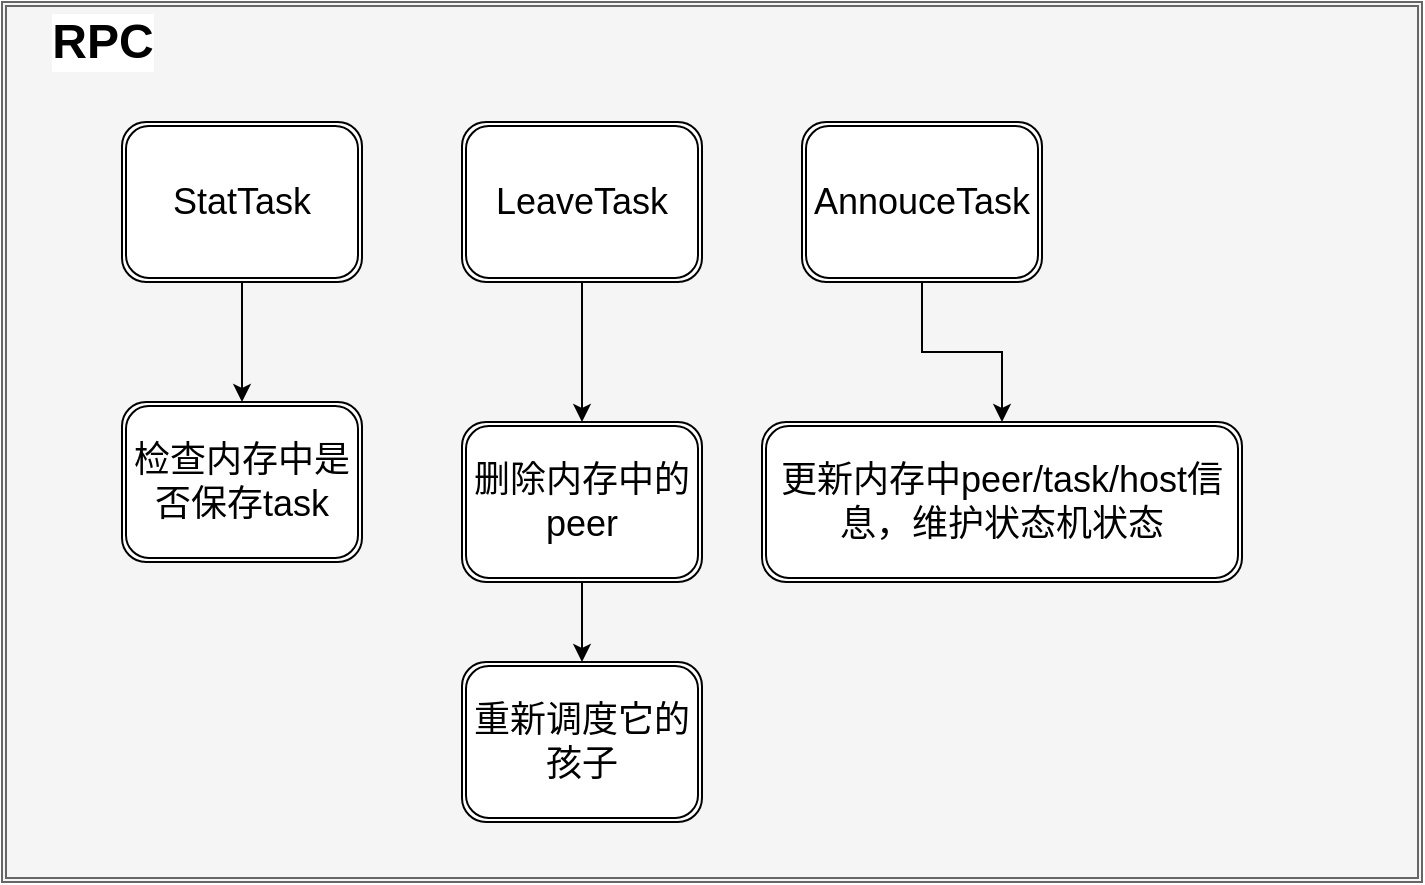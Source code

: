 <mxfile version="20.1.3" type="github">
  <diagram id="HB-ddc2gaKGzPNrlTMqs" name="第 1 页">
    <mxGraphModel dx="1426" dy="825" grid="1" gridSize="10" guides="1" tooltips="1" connect="1" arrows="1" fold="1" page="1" pageScale="1" pageWidth="827" pageHeight="1169" math="0" shadow="0">
      <root>
        <mxCell id="0" />
        <mxCell id="1" parent="0" />
        <mxCell id="W_qfXs-O6V0qeeO_jheQ-1" value="" style="shape=ext;double=1;rounded=0;whiteSpace=wrap;html=1;labelBackgroundColor=#FFFFFF;fontFamily=Helvetica;fontSize=18;fontColor=#333333;fillColor=#f5f5f5;strokeColor=#666666;" vertex="1" parent="1">
          <mxGeometry x="10" y="10" width="710" height="440" as="geometry" />
        </mxCell>
        <mxCell id="W_qfXs-O6V0qeeO_jheQ-2" value="RPC" style="text;strokeColor=none;fillColor=none;html=1;fontSize=24;fontStyle=1;verticalAlign=middle;align=center;labelBackgroundColor=#FFFFFF;fontFamily=Helvetica;fontColor=#000000;" vertex="1" parent="1">
          <mxGeometry x="10" y="10" width="100" height="40" as="geometry" />
        </mxCell>
        <mxCell id="W_qfXs-O6V0qeeO_jheQ-7" style="edgeStyle=orthogonalEdgeStyle;rounded=0;orthogonalLoop=1;jettySize=auto;html=1;exitX=0.5;exitY=1;exitDx=0;exitDy=0;fontFamily=Helvetica;fontSize=18;fontColor=#000000;" edge="1" parent="1" source="W_qfXs-O6V0qeeO_jheQ-3" target="W_qfXs-O6V0qeeO_jheQ-6">
          <mxGeometry relative="1" as="geometry" />
        </mxCell>
        <mxCell id="W_qfXs-O6V0qeeO_jheQ-3" value="StatTask" style="shape=ext;double=1;rounded=1;whiteSpace=wrap;html=1;labelBackgroundColor=#FFFFFF;fontFamily=Helvetica;fontSize=18;fontColor=#000000;" vertex="1" parent="1">
          <mxGeometry x="70" y="70" width="120" height="80" as="geometry" />
        </mxCell>
        <mxCell id="W_qfXs-O6V0qeeO_jheQ-10" style="edgeStyle=orthogonalEdgeStyle;rounded=0;orthogonalLoop=1;jettySize=auto;html=1;exitX=0.5;exitY=1;exitDx=0;exitDy=0;fontFamily=Helvetica;fontSize=18;fontColor=#000000;" edge="1" parent="1" source="W_qfXs-O6V0qeeO_jheQ-4" target="W_qfXs-O6V0qeeO_jheQ-8">
          <mxGeometry relative="1" as="geometry" />
        </mxCell>
        <mxCell id="W_qfXs-O6V0qeeO_jheQ-4" value="LeaveTask" style="shape=ext;double=1;rounded=1;whiteSpace=wrap;html=1;labelBackgroundColor=#FFFFFF;fontFamily=Helvetica;fontSize=18;fontColor=#000000;" vertex="1" parent="1">
          <mxGeometry x="240" y="70" width="120" height="80" as="geometry" />
        </mxCell>
        <mxCell id="W_qfXs-O6V0qeeO_jheQ-14" style="edgeStyle=orthogonalEdgeStyle;rounded=0;orthogonalLoop=1;jettySize=auto;html=1;exitX=0.5;exitY=1;exitDx=0;exitDy=0;fontFamily=Helvetica;fontSize=18;fontColor=#000000;" edge="1" parent="1" source="W_qfXs-O6V0qeeO_jheQ-5" target="W_qfXs-O6V0qeeO_jheQ-12">
          <mxGeometry relative="1" as="geometry" />
        </mxCell>
        <mxCell id="W_qfXs-O6V0qeeO_jheQ-5" value="AnnouceTask" style="shape=ext;double=1;rounded=1;whiteSpace=wrap;html=1;labelBackgroundColor=#FFFFFF;fontFamily=Helvetica;fontSize=18;fontColor=#000000;" vertex="1" parent="1">
          <mxGeometry x="410" y="70" width="120" height="80" as="geometry" />
        </mxCell>
        <mxCell id="W_qfXs-O6V0qeeO_jheQ-6" value="检查内存中是否保存task" style="shape=ext;double=1;rounded=1;whiteSpace=wrap;html=1;labelBackgroundColor=#FFFFFF;fontFamily=Helvetica;fontSize=18;fontColor=#000000;" vertex="1" parent="1">
          <mxGeometry x="70" y="210" width="120" height="80" as="geometry" />
        </mxCell>
        <mxCell id="W_qfXs-O6V0qeeO_jheQ-11" style="edgeStyle=orthogonalEdgeStyle;rounded=0;orthogonalLoop=1;jettySize=auto;html=1;exitX=0.5;exitY=1;exitDx=0;exitDy=0;entryX=0.5;entryY=0;entryDx=0;entryDy=0;fontFamily=Helvetica;fontSize=18;fontColor=#000000;" edge="1" parent="1" source="W_qfXs-O6V0qeeO_jheQ-8" target="W_qfXs-O6V0qeeO_jheQ-9">
          <mxGeometry relative="1" as="geometry" />
        </mxCell>
        <mxCell id="W_qfXs-O6V0qeeO_jheQ-8" value="删除内存中的peer" style="shape=ext;double=1;rounded=1;whiteSpace=wrap;html=1;labelBackgroundColor=#FFFFFF;fontFamily=Helvetica;fontSize=18;fontColor=#000000;" vertex="1" parent="1">
          <mxGeometry x="240" y="220" width="120" height="80" as="geometry" />
        </mxCell>
        <mxCell id="W_qfXs-O6V0qeeO_jheQ-9" value="重新调度它的孩子" style="shape=ext;double=1;rounded=1;whiteSpace=wrap;html=1;labelBackgroundColor=#FFFFFF;fontFamily=Helvetica;fontSize=18;fontColor=#000000;" vertex="1" parent="1">
          <mxGeometry x="240" y="340" width="120" height="80" as="geometry" />
        </mxCell>
        <mxCell id="W_qfXs-O6V0qeeO_jheQ-12" value="更新内存中peer/task/host信息，维护状态机状态" style="shape=ext;double=1;rounded=1;whiteSpace=wrap;html=1;labelBackgroundColor=#FFFFFF;fontFamily=Helvetica;fontSize=18;fontColor=#000000;" vertex="1" parent="1">
          <mxGeometry x="390" y="220" width="240" height="80" as="geometry" />
        </mxCell>
      </root>
    </mxGraphModel>
  </diagram>
</mxfile>
